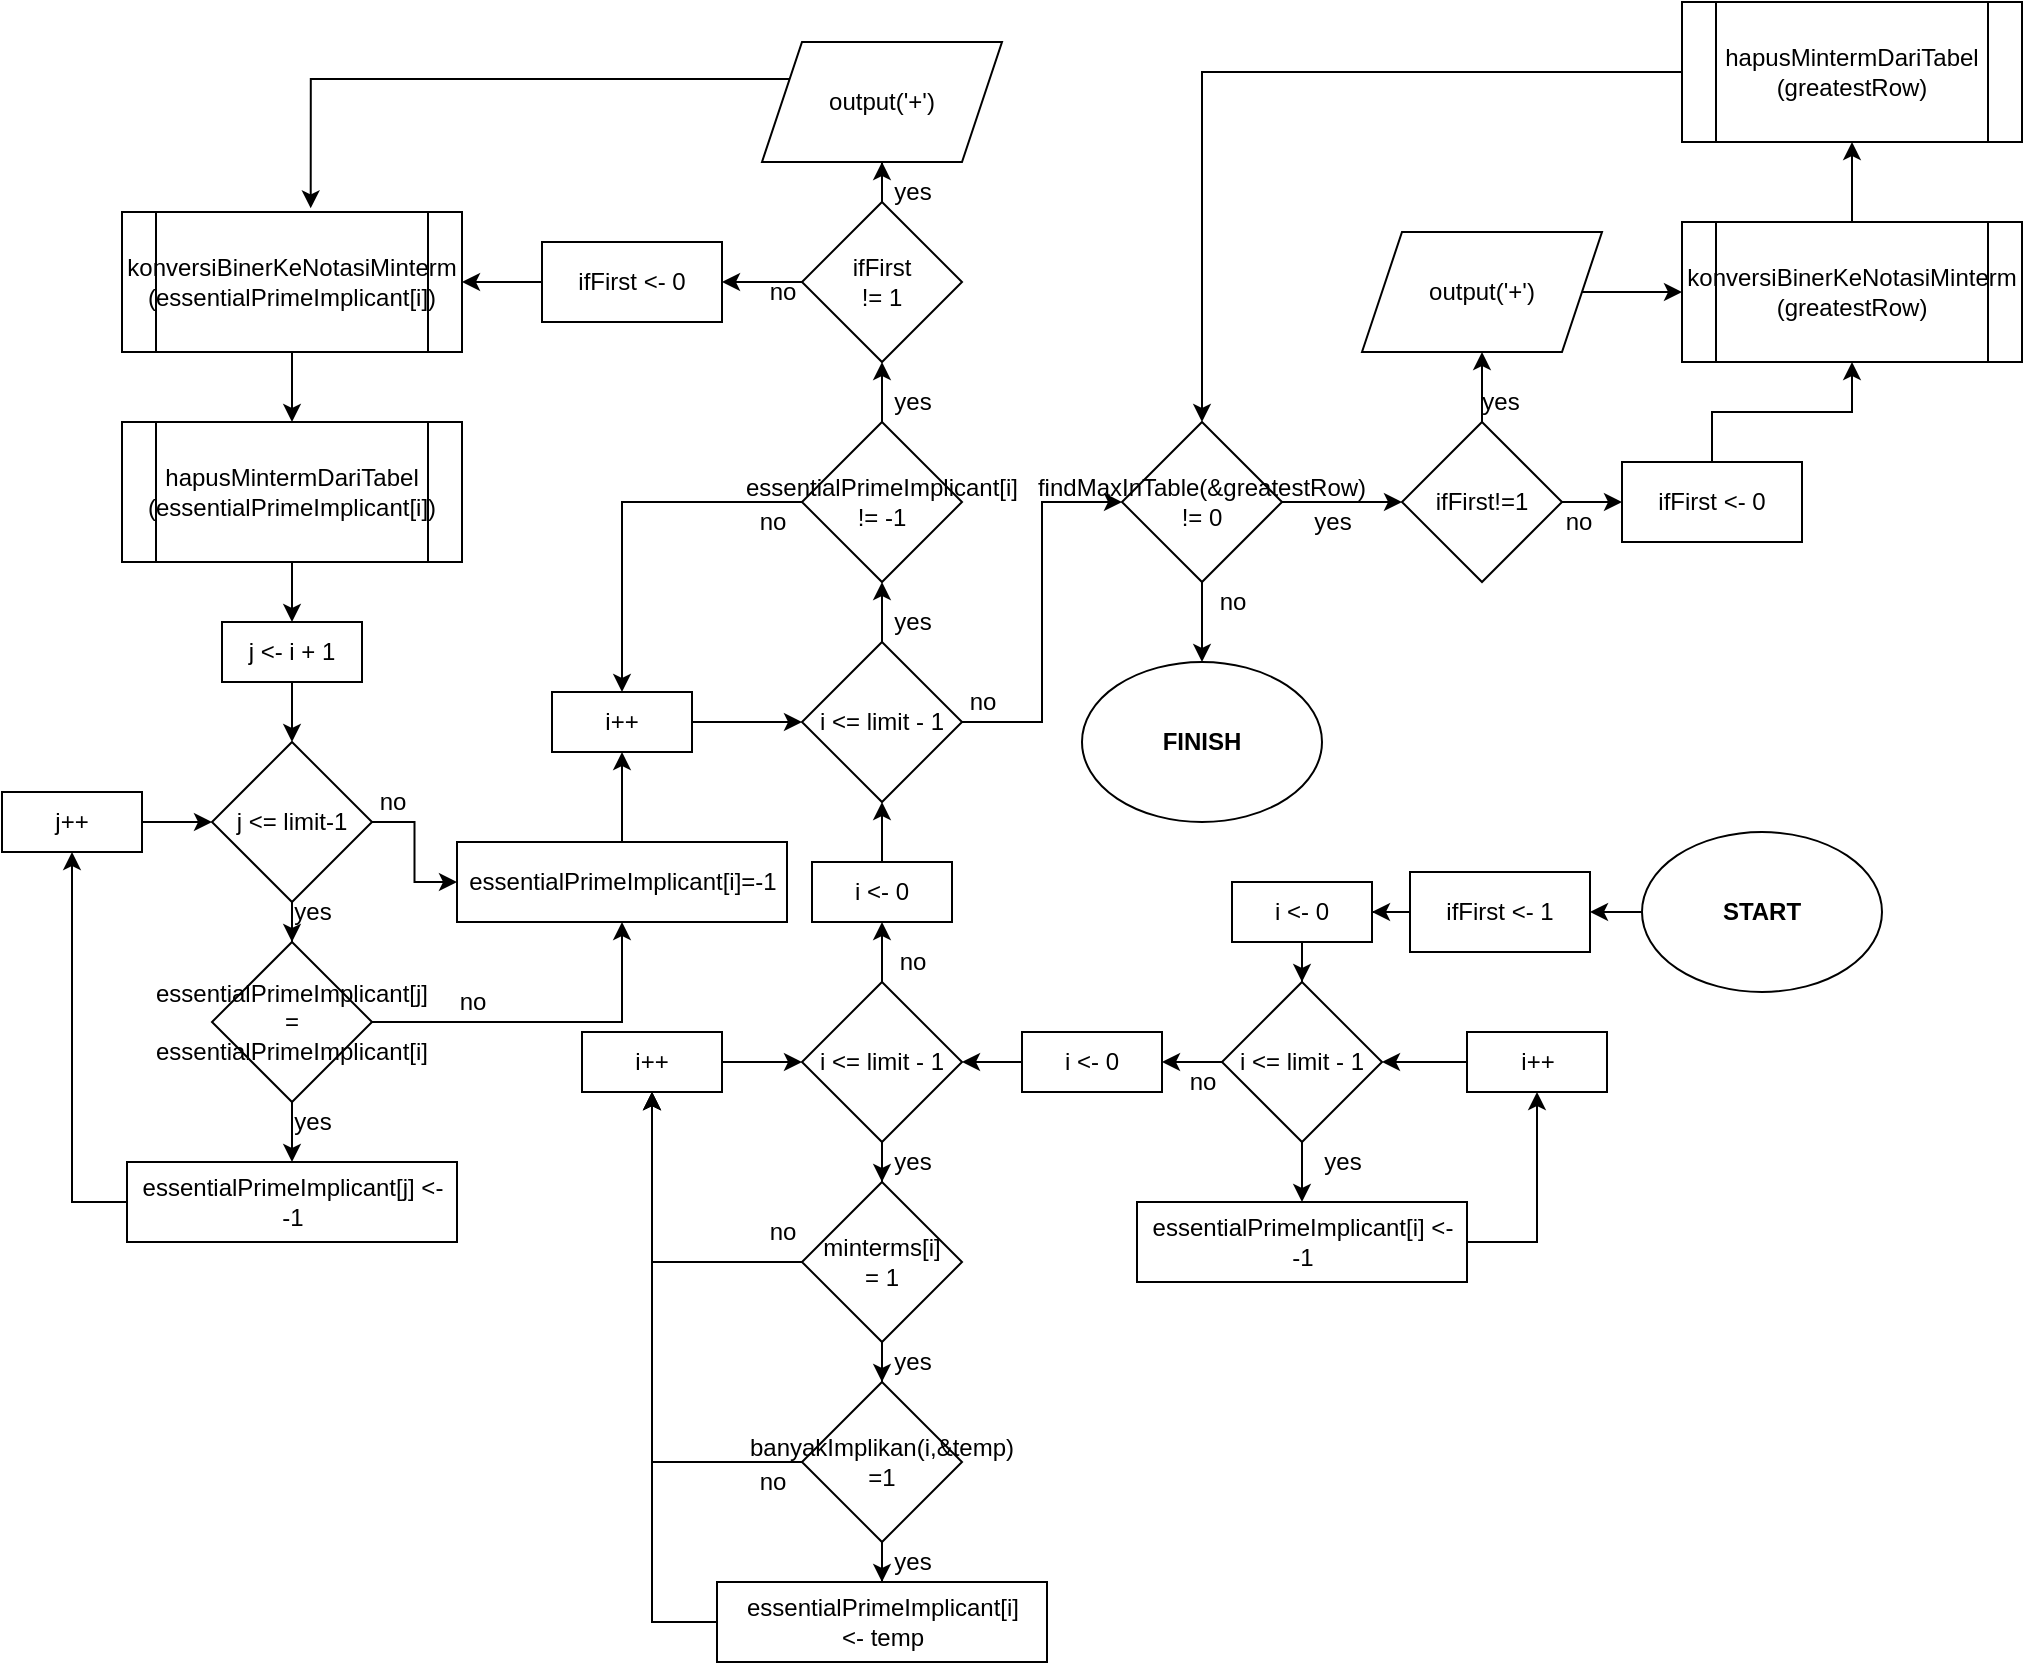 <mxfile version="14.1.5" type="device"><diagram id="EjU4gRokcNP1nJVu_x0v" name="Page-1"><mxGraphModel dx="1915" dy="1897" grid="1" gridSize="10" guides="1" tooltips="1" connect="1" arrows="1" fold="1" page="1" pageScale="1" pageWidth="827" pageHeight="1169" math="0" shadow="0"><root><mxCell id="0"/><mxCell id="1" parent="0"/><mxCell id="Sr1qnXB8FdAilmnTzPhN-32" value="" style="edgeStyle=orthogonalEdgeStyle;rounded=0;orthogonalLoop=1;jettySize=auto;html=1;" edge="1" parent="1" source="Sr1qnXB8FdAilmnTzPhN-2" target="Sr1qnXB8FdAilmnTzPhN-31"><mxGeometry relative="1" as="geometry"/></mxCell><mxCell id="Sr1qnXB8FdAilmnTzPhN-2" value="START" style="ellipse;whiteSpace=wrap;html=1;fontStyle=1" vertex="1" parent="1"><mxGeometry x="530" y="385" width="120" height="80" as="geometry"/></mxCell><mxCell id="Sr1qnXB8FdAilmnTzPhN-3" value="FINISH" style="ellipse;whiteSpace=wrap;html=1;fontStyle=1" vertex="1" parent="1"><mxGeometry x="250" y="300" width="120" height="80" as="geometry"/></mxCell><mxCell id="Sr1qnXB8FdAilmnTzPhN-34" value="" style="edgeStyle=orthogonalEdgeStyle;rounded=0;orthogonalLoop=1;jettySize=auto;html=1;" edge="1" parent="1" source="Sr1qnXB8FdAilmnTzPhN-31" target="Sr1qnXB8FdAilmnTzPhN-33"><mxGeometry relative="1" as="geometry"/></mxCell><mxCell id="Sr1qnXB8FdAilmnTzPhN-31" value="ifFirst &amp;lt;- 1" style="rounded=0;whiteSpace=wrap;html=1;" vertex="1" parent="1"><mxGeometry x="414" y="405" width="90" height="40" as="geometry"/></mxCell><mxCell id="Sr1qnXB8FdAilmnTzPhN-36" value="" style="edgeStyle=orthogonalEdgeStyle;rounded=0;orthogonalLoop=1;jettySize=auto;html=1;" edge="1" parent="1" source="Sr1qnXB8FdAilmnTzPhN-33" target="Sr1qnXB8FdAilmnTzPhN-35"><mxGeometry relative="1" as="geometry"/></mxCell><mxCell id="Sr1qnXB8FdAilmnTzPhN-33" value="i &amp;lt;- 0" style="rounded=0;whiteSpace=wrap;html=1;" vertex="1" parent="1"><mxGeometry x="325" y="410" width="70" height="30" as="geometry"/></mxCell><mxCell id="Sr1qnXB8FdAilmnTzPhN-39" value="" style="edgeStyle=orthogonalEdgeStyle;rounded=0;orthogonalLoop=1;jettySize=auto;html=1;" edge="1" parent="1" source="Sr1qnXB8FdAilmnTzPhN-35" target="Sr1qnXB8FdAilmnTzPhN-37"><mxGeometry relative="1" as="geometry"/></mxCell><mxCell id="Sr1qnXB8FdAilmnTzPhN-45" value="" style="edgeStyle=orthogonalEdgeStyle;rounded=0;orthogonalLoop=1;jettySize=auto;html=1;" edge="1" parent="1" source="Sr1qnXB8FdAilmnTzPhN-35" target="Sr1qnXB8FdAilmnTzPhN-44"><mxGeometry relative="1" as="geometry"/></mxCell><mxCell id="Sr1qnXB8FdAilmnTzPhN-35" value="i &amp;lt;= limit - 1" style="rhombus;whiteSpace=wrap;html=1;rounded=0;" vertex="1" parent="1"><mxGeometry x="320" y="460" width="80" height="80" as="geometry"/></mxCell><mxCell id="Sr1qnXB8FdAilmnTzPhN-41" style="edgeStyle=orthogonalEdgeStyle;rounded=0;orthogonalLoop=1;jettySize=auto;html=1;exitX=1;exitY=0.5;exitDx=0;exitDy=0;" edge="1" parent="1" source="Sr1qnXB8FdAilmnTzPhN-37" target="Sr1qnXB8FdAilmnTzPhN-40"><mxGeometry relative="1" as="geometry"/></mxCell><mxCell id="Sr1qnXB8FdAilmnTzPhN-37" value="essentialPrimeImplicant[i] &amp;lt;- -1" style="rounded=0;whiteSpace=wrap;html=1;" vertex="1" parent="1"><mxGeometry x="277.5" y="570" width="165" height="40" as="geometry"/></mxCell><mxCell id="Sr1qnXB8FdAilmnTzPhN-43" style="edgeStyle=orthogonalEdgeStyle;rounded=0;orthogonalLoop=1;jettySize=auto;html=1;exitX=0;exitY=0.5;exitDx=0;exitDy=0;entryX=1;entryY=0.5;entryDx=0;entryDy=0;" edge="1" parent="1" source="Sr1qnXB8FdAilmnTzPhN-40" target="Sr1qnXB8FdAilmnTzPhN-35"><mxGeometry relative="1" as="geometry"/></mxCell><mxCell id="Sr1qnXB8FdAilmnTzPhN-40" value="i++" style="rounded=0;whiteSpace=wrap;html=1;" vertex="1" parent="1"><mxGeometry x="442.5" y="485" width="70" height="30" as="geometry"/></mxCell><mxCell id="Sr1qnXB8FdAilmnTzPhN-47" value="" style="edgeStyle=orthogonalEdgeStyle;rounded=0;orthogonalLoop=1;jettySize=auto;html=1;" edge="1" parent="1" source="Sr1qnXB8FdAilmnTzPhN-44" target="Sr1qnXB8FdAilmnTzPhN-46"><mxGeometry relative="1" as="geometry"/></mxCell><mxCell id="Sr1qnXB8FdAilmnTzPhN-44" value="i &amp;lt;- 0" style="rounded=0;whiteSpace=wrap;html=1;" vertex="1" parent="1"><mxGeometry x="220" y="485" width="70" height="30" as="geometry"/></mxCell><mxCell id="Sr1qnXB8FdAilmnTzPhN-49" value="" style="edgeStyle=orthogonalEdgeStyle;rounded=0;orthogonalLoop=1;jettySize=auto;html=1;" edge="1" parent="1" source="Sr1qnXB8FdAilmnTzPhN-46" target="Sr1qnXB8FdAilmnTzPhN-48"><mxGeometry relative="1" as="geometry"/></mxCell><mxCell id="Sr1qnXB8FdAilmnTzPhN-61" value="" style="edgeStyle=orthogonalEdgeStyle;rounded=0;orthogonalLoop=1;jettySize=auto;html=1;" edge="1" parent="1" source="Sr1qnXB8FdAilmnTzPhN-46" target="Sr1qnXB8FdAilmnTzPhN-59"><mxGeometry relative="1" as="geometry"/></mxCell><mxCell id="Sr1qnXB8FdAilmnTzPhN-46" value="i &amp;lt;= limit - 1" style="rhombus;whiteSpace=wrap;html=1;rounded=0;" vertex="1" parent="1"><mxGeometry x="110" y="460" width="80" height="80" as="geometry"/></mxCell><mxCell id="Sr1qnXB8FdAilmnTzPhN-51" value="" style="edgeStyle=orthogonalEdgeStyle;rounded=0;orthogonalLoop=1;jettySize=auto;html=1;" edge="1" parent="1" source="Sr1qnXB8FdAilmnTzPhN-48" target="Sr1qnXB8FdAilmnTzPhN-50"><mxGeometry relative="1" as="geometry"/></mxCell><mxCell id="Sr1qnXB8FdAilmnTzPhN-57" style="edgeStyle=orthogonalEdgeStyle;rounded=0;orthogonalLoop=1;jettySize=auto;html=1;exitX=0;exitY=0.5;exitDx=0;exitDy=0;" edge="1" parent="1" source="Sr1qnXB8FdAilmnTzPhN-48" target="Sr1qnXB8FdAilmnTzPhN-54"><mxGeometry relative="1" as="geometry"/></mxCell><mxCell id="Sr1qnXB8FdAilmnTzPhN-48" value="minterms[i]&lt;br&gt;= 1" style="rhombus;whiteSpace=wrap;html=1;rounded=0;" vertex="1" parent="1"><mxGeometry x="110" y="560" width="80" height="80" as="geometry"/></mxCell><mxCell id="Sr1qnXB8FdAilmnTzPhN-53" value="" style="edgeStyle=orthogonalEdgeStyle;rounded=0;orthogonalLoop=1;jettySize=auto;html=1;" edge="1" parent="1" source="Sr1qnXB8FdAilmnTzPhN-50" target="Sr1qnXB8FdAilmnTzPhN-52"><mxGeometry relative="1" as="geometry"/></mxCell><mxCell id="Sr1qnXB8FdAilmnTzPhN-58" style="edgeStyle=orthogonalEdgeStyle;rounded=0;orthogonalLoop=1;jettySize=auto;html=1;exitX=0;exitY=0.5;exitDx=0;exitDy=0;entryX=0.5;entryY=1;entryDx=0;entryDy=0;" edge="1" parent="1" source="Sr1qnXB8FdAilmnTzPhN-50" target="Sr1qnXB8FdAilmnTzPhN-54"><mxGeometry relative="1" as="geometry"/></mxCell><mxCell id="Sr1qnXB8FdAilmnTzPhN-50" value="banyakImplikan(i,&amp;amp;temp)&lt;br&gt;=1" style="rhombus;whiteSpace=wrap;html=1;rounded=0;" vertex="1" parent="1"><mxGeometry x="110" y="660" width="80" height="80" as="geometry"/></mxCell><mxCell id="Sr1qnXB8FdAilmnTzPhN-56" style="edgeStyle=orthogonalEdgeStyle;rounded=0;orthogonalLoop=1;jettySize=auto;html=1;exitX=0;exitY=0.5;exitDx=0;exitDy=0;" edge="1" parent="1" source="Sr1qnXB8FdAilmnTzPhN-52" target="Sr1qnXB8FdAilmnTzPhN-54"><mxGeometry relative="1" as="geometry"/></mxCell><mxCell id="Sr1qnXB8FdAilmnTzPhN-52" value="essentialPrimeImplicant[i]&lt;br&gt;&amp;lt;- temp" style="rounded=0;whiteSpace=wrap;html=1;" vertex="1" parent="1"><mxGeometry x="67.5" y="760" width="165" height="40" as="geometry"/></mxCell><mxCell id="Sr1qnXB8FdAilmnTzPhN-55" value="" style="edgeStyle=orthogonalEdgeStyle;rounded=0;orthogonalLoop=1;jettySize=auto;html=1;" edge="1" parent="1" source="Sr1qnXB8FdAilmnTzPhN-54" target="Sr1qnXB8FdAilmnTzPhN-46"><mxGeometry relative="1" as="geometry"/></mxCell><mxCell id="Sr1qnXB8FdAilmnTzPhN-54" value="i++" style="rounded=0;whiteSpace=wrap;html=1;" vertex="1" parent="1"><mxGeometry y="485" width="70" height="30" as="geometry"/></mxCell><mxCell id="Sr1qnXB8FdAilmnTzPhN-66" value="" style="edgeStyle=orthogonalEdgeStyle;rounded=0;orthogonalLoop=1;jettySize=auto;html=1;" edge="1" parent="1" source="Sr1qnXB8FdAilmnTzPhN-59" target="Sr1qnXB8FdAilmnTzPhN-65"><mxGeometry relative="1" as="geometry"/></mxCell><mxCell id="Sr1qnXB8FdAilmnTzPhN-59" value="i &amp;lt;- 0" style="rounded=0;whiteSpace=wrap;html=1;" vertex="1" parent="1"><mxGeometry x="115" y="400" width="70" height="30" as="geometry"/></mxCell><mxCell id="Sr1qnXB8FdAilmnTzPhN-69" value="" style="edgeStyle=orthogonalEdgeStyle;rounded=0;orthogonalLoop=1;jettySize=auto;html=1;" edge="1" parent="1" source="Sr1qnXB8FdAilmnTzPhN-64" target="Sr1qnXB8FdAilmnTzPhN-68"><mxGeometry relative="1" as="geometry"/></mxCell><mxCell id="Sr1qnXB8FdAilmnTzPhN-97" style="edgeStyle=orthogonalEdgeStyle;rounded=0;orthogonalLoop=1;jettySize=auto;html=1;exitX=0;exitY=0.5;exitDx=0;exitDy=0;entryX=0.5;entryY=0;entryDx=0;entryDy=0;" edge="1" parent="1" source="Sr1qnXB8FdAilmnTzPhN-64" target="Sr1qnXB8FdAilmnTzPhN-93"><mxGeometry relative="1" as="geometry"/></mxCell><mxCell id="Sr1qnXB8FdAilmnTzPhN-64" value="essentialPrimeImplicant[i]&lt;br&gt;!= -1" style="rhombus;whiteSpace=wrap;html=1;rounded=0;" vertex="1" parent="1"><mxGeometry x="110" y="180" width="80" height="80" as="geometry"/></mxCell><mxCell id="Sr1qnXB8FdAilmnTzPhN-67" value="" style="edgeStyle=orthogonalEdgeStyle;rounded=0;orthogonalLoop=1;jettySize=auto;html=1;" edge="1" parent="1" source="Sr1qnXB8FdAilmnTzPhN-65" target="Sr1qnXB8FdAilmnTzPhN-64"><mxGeometry relative="1" as="geometry"/></mxCell><mxCell id="Sr1qnXB8FdAilmnTzPhN-128" style="edgeStyle=orthogonalEdgeStyle;rounded=0;orthogonalLoop=1;jettySize=auto;html=1;exitX=1;exitY=0.5;exitDx=0;exitDy=0;entryX=0;entryY=0.5;entryDx=0;entryDy=0;" edge="1" parent="1" source="Sr1qnXB8FdAilmnTzPhN-65" target="Sr1qnXB8FdAilmnTzPhN-98"><mxGeometry relative="1" as="geometry"/></mxCell><mxCell id="Sr1qnXB8FdAilmnTzPhN-65" value="i &amp;lt;= limit - 1" style="rhombus;whiteSpace=wrap;html=1;rounded=0;" vertex="1" parent="1"><mxGeometry x="110" y="290" width="80" height="80" as="geometry"/></mxCell><mxCell id="Sr1qnXB8FdAilmnTzPhN-71" value="" style="edgeStyle=orthogonalEdgeStyle;rounded=0;orthogonalLoop=1;jettySize=auto;html=1;" edge="1" parent="1" source="Sr1qnXB8FdAilmnTzPhN-68" target="Sr1qnXB8FdAilmnTzPhN-70"><mxGeometry relative="1" as="geometry"/></mxCell><mxCell id="Sr1qnXB8FdAilmnTzPhN-73" value="" style="edgeStyle=orthogonalEdgeStyle;rounded=0;orthogonalLoop=1;jettySize=auto;html=1;" edge="1" parent="1" source="Sr1qnXB8FdAilmnTzPhN-68" target="Sr1qnXB8FdAilmnTzPhN-72"><mxGeometry relative="1" as="geometry"/></mxCell><mxCell id="Sr1qnXB8FdAilmnTzPhN-68" value="ifFirst&lt;br&gt;!= 1" style="rhombus;whiteSpace=wrap;html=1;rounded=0;" vertex="1" parent="1"><mxGeometry x="110" y="70" width="80" height="80" as="geometry"/></mxCell><mxCell id="Sr1qnXB8FdAilmnTzPhN-76" style="edgeStyle=orthogonalEdgeStyle;rounded=0;orthogonalLoop=1;jettySize=auto;html=1;exitX=0;exitY=0.25;exitDx=0;exitDy=0;entryX=0.555;entryY=-0.026;entryDx=0;entryDy=0;entryPerimeter=0;" edge="1" parent="1" source="Sr1qnXB8FdAilmnTzPhN-70" target="Sr1qnXB8FdAilmnTzPhN-74"><mxGeometry relative="1" as="geometry"/></mxCell><mxCell id="Sr1qnXB8FdAilmnTzPhN-70" value="output('+')" style="shape=parallelogram;perimeter=parallelogramPerimeter;whiteSpace=wrap;html=1;fixedSize=1;" vertex="1" parent="1"><mxGeometry x="90" y="-10" width="120" height="60" as="geometry"/></mxCell><mxCell id="Sr1qnXB8FdAilmnTzPhN-75" value="" style="edgeStyle=orthogonalEdgeStyle;rounded=0;orthogonalLoop=1;jettySize=auto;html=1;" edge="1" parent="1" source="Sr1qnXB8FdAilmnTzPhN-72" target="Sr1qnXB8FdAilmnTzPhN-74"><mxGeometry relative="1" as="geometry"/></mxCell><mxCell id="Sr1qnXB8FdAilmnTzPhN-72" value="ifFirst &amp;lt;- 0" style="rounded=0;whiteSpace=wrap;html=1;" vertex="1" parent="1"><mxGeometry x="-20" y="90" width="90" height="40" as="geometry"/></mxCell><mxCell id="Sr1qnXB8FdAilmnTzPhN-78" value="" style="edgeStyle=orthogonalEdgeStyle;rounded=0;orthogonalLoop=1;jettySize=auto;html=1;" edge="1" parent="1" source="Sr1qnXB8FdAilmnTzPhN-74" target="Sr1qnXB8FdAilmnTzPhN-77"><mxGeometry relative="1" as="geometry"/></mxCell><mxCell id="Sr1qnXB8FdAilmnTzPhN-74" value="konversiBinerKeNotasiMinterm&lt;br&gt;(essentialPrimeImplicant[i])" style="shape=process;whiteSpace=wrap;html=1;backgroundOutline=1;" vertex="1" parent="1"><mxGeometry x="-230" y="75" width="170" height="70" as="geometry"/></mxCell><mxCell id="Sr1qnXB8FdAilmnTzPhN-80" value="" style="edgeStyle=orthogonalEdgeStyle;rounded=0;orthogonalLoop=1;jettySize=auto;html=1;" edge="1" parent="1" source="Sr1qnXB8FdAilmnTzPhN-77" target="Sr1qnXB8FdAilmnTzPhN-79"><mxGeometry relative="1" as="geometry"/></mxCell><mxCell id="Sr1qnXB8FdAilmnTzPhN-77" value="hapusMintermDariTabel&lt;br&gt;(essentialPrimeImplicant[i])" style="shape=process;whiteSpace=wrap;html=1;backgroundOutline=1;" vertex="1" parent="1"><mxGeometry x="-230" y="180" width="170" height="70" as="geometry"/></mxCell><mxCell id="Sr1qnXB8FdAilmnTzPhN-82" value="" style="edgeStyle=orthogonalEdgeStyle;rounded=0;orthogonalLoop=1;jettySize=auto;html=1;" edge="1" parent="1" source="Sr1qnXB8FdAilmnTzPhN-79" target="Sr1qnXB8FdAilmnTzPhN-81"><mxGeometry relative="1" as="geometry"/></mxCell><mxCell id="Sr1qnXB8FdAilmnTzPhN-79" value="j &amp;lt;- i + 1" style="rounded=0;whiteSpace=wrap;html=1;" vertex="1" parent="1"><mxGeometry x="-180" y="280" width="70" height="30" as="geometry"/></mxCell><mxCell id="Sr1qnXB8FdAilmnTzPhN-84" value="" style="edgeStyle=orthogonalEdgeStyle;rounded=0;orthogonalLoop=1;jettySize=auto;html=1;" edge="1" parent="1" source="Sr1qnXB8FdAilmnTzPhN-81" target="Sr1qnXB8FdAilmnTzPhN-83"><mxGeometry relative="1" as="geometry"/></mxCell><mxCell id="Sr1qnXB8FdAilmnTzPhN-91" value="" style="edgeStyle=orthogonalEdgeStyle;rounded=0;orthogonalLoop=1;jettySize=auto;html=1;" edge="1" parent="1" source="Sr1qnXB8FdAilmnTzPhN-81" target="Sr1qnXB8FdAilmnTzPhN-90"><mxGeometry relative="1" as="geometry"/></mxCell><mxCell id="Sr1qnXB8FdAilmnTzPhN-81" value="j &amp;lt;= limit-1" style="rhombus;whiteSpace=wrap;html=1;rounded=0;" vertex="1" parent="1"><mxGeometry x="-185" y="340" width="80" height="80" as="geometry"/></mxCell><mxCell id="Sr1qnXB8FdAilmnTzPhN-86" value="" style="edgeStyle=orthogonalEdgeStyle;rounded=0;orthogonalLoop=1;jettySize=auto;html=1;" edge="1" parent="1" source="Sr1qnXB8FdAilmnTzPhN-83" target="Sr1qnXB8FdAilmnTzPhN-85"><mxGeometry relative="1" as="geometry"/></mxCell><mxCell id="Sr1qnXB8FdAilmnTzPhN-133" style="edgeStyle=orthogonalEdgeStyle;rounded=0;orthogonalLoop=1;jettySize=auto;html=1;exitX=1;exitY=0.5;exitDx=0;exitDy=0;entryX=0.5;entryY=1;entryDx=0;entryDy=0;" edge="1" parent="1" source="Sr1qnXB8FdAilmnTzPhN-83" target="Sr1qnXB8FdAilmnTzPhN-90"><mxGeometry relative="1" as="geometry"/></mxCell><mxCell id="Sr1qnXB8FdAilmnTzPhN-83" value="essentialPrimeImplicant[j]&lt;br&gt;=&lt;br&gt;essentialPrimeImplicant[i]" style="rhombus;whiteSpace=wrap;html=1;rounded=0;" vertex="1" parent="1"><mxGeometry x="-185" y="440" width="80" height="80" as="geometry"/></mxCell><mxCell id="Sr1qnXB8FdAilmnTzPhN-89" style="edgeStyle=orthogonalEdgeStyle;rounded=0;orthogonalLoop=1;jettySize=auto;html=1;exitX=0;exitY=0.5;exitDx=0;exitDy=0;entryX=0.5;entryY=1;entryDx=0;entryDy=0;" edge="1" parent="1" source="Sr1qnXB8FdAilmnTzPhN-85" target="Sr1qnXB8FdAilmnTzPhN-87"><mxGeometry relative="1" as="geometry"><Array as="points"><mxPoint x="-255" y="570"/></Array></mxGeometry></mxCell><mxCell id="Sr1qnXB8FdAilmnTzPhN-85" value="essentialPrimeImplicant[j] &amp;lt;- -1" style="rounded=0;whiteSpace=wrap;html=1;" vertex="1" parent="1"><mxGeometry x="-227.5" y="550" width="165" height="40" as="geometry"/></mxCell><mxCell id="Sr1qnXB8FdAilmnTzPhN-88" value="" style="edgeStyle=orthogonalEdgeStyle;rounded=0;orthogonalLoop=1;jettySize=auto;html=1;" edge="1" parent="1" source="Sr1qnXB8FdAilmnTzPhN-87" target="Sr1qnXB8FdAilmnTzPhN-81"><mxGeometry relative="1" as="geometry"/></mxCell><mxCell id="Sr1qnXB8FdAilmnTzPhN-87" value="j++" style="rounded=0;whiteSpace=wrap;html=1;" vertex="1" parent="1"><mxGeometry x="-290" y="365" width="70" height="30" as="geometry"/></mxCell><mxCell id="Sr1qnXB8FdAilmnTzPhN-96" style="edgeStyle=orthogonalEdgeStyle;rounded=0;orthogonalLoop=1;jettySize=auto;html=1;exitX=0.5;exitY=0;exitDx=0;exitDy=0;" edge="1" parent="1" source="Sr1qnXB8FdAilmnTzPhN-90" target="Sr1qnXB8FdAilmnTzPhN-93"><mxGeometry relative="1" as="geometry"/></mxCell><mxCell id="Sr1qnXB8FdAilmnTzPhN-90" value="essentialPrimeImplicant[i]=-1" style="rounded=0;whiteSpace=wrap;html=1;" vertex="1" parent="1"><mxGeometry x="-62.5" y="390" width="165" height="40" as="geometry"/></mxCell><mxCell id="Sr1qnXB8FdAilmnTzPhN-94" value="" style="edgeStyle=orthogonalEdgeStyle;rounded=0;orthogonalLoop=1;jettySize=auto;html=1;" edge="1" parent="1" source="Sr1qnXB8FdAilmnTzPhN-93" target="Sr1qnXB8FdAilmnTzPhN-65"><mxGeometry relative="1" as="geometry"/></mxCell><mxCell id="Sr1qnXB8FdAilmnTzPhN-93" value="i++" style="rounded=0;whiteSpace=wrap;html=1;" vertex="1" parent="1"><mxGeometry x="-15" y="315" width="70" height="30" as="geometry"/></mxCell><mxCell id="Sr1qnXB8FdAilmnTzPhN-101" value="" style="edgeStyle=orthogonalEdgeStyle;rounded=0;orthogonalLoop=1;jettySize=auto;html=1;" edge="1" parent="1" source="Sr1qnXB8FdAilmnTzPhN-98" target="Sr1qnXB8FdAilmnTzPhN-100"><mxGeometry relative="1" as="geometry"/></mxCell><mxCell id="Sr1qnXB8FdAilmnTzPhN-112" value="" style="edgeStyle=orthogonalEdgeStyle;rounded=0;orthogonalLoop=1;jettySize=auto;html=1;" edge="1" parent="1" source="Sr1qnXB8FdAilmnTzPhN-98" target="Sr1qnXB8FdAilmnTzPhN-3"><mxGeometry relative="1" as="geometry"/></mxCell><mxCell id="Sr1qnXB8FdAilmnTzPhN-98" value="findMaxInTable(&amp;amp;greatestRow)&lt;br&gt;!= 0" style="rhombus;whiteSpace=wrap;html=1;rounded=0;" vertex="1" parent="1"><mxGeometry x="270" y="180" width="80" height="80" as="geometry"/></mxCell><mxCell id="Sr1qnXB8FdAilmnTzPhN-103" value="" style="edgeStyle=orthogonalEdgeStyle;rounded=0;orthogonalLoop=1;jettySize=auto;html=1;" edge="1" parent="1" source="Sr1qnXB8FdAilmnTzPhN-100" target="Sr1qnXB8FdAilmnTzPhN-102"><mxGeometry relative="1" as="geometry"/></mxCell><mxCell id="Sr1qnXB8FdAilmnTzPhN-105" value="" style="edgeStyle=orthogonalEdgeStyle;rounded=0;orthogonalLoop=1;jettySize=auto;html=1;" edge="1" parent="1" source="Sr1qnXB8FdAilmnTzPhN-100" target="Sr1qnXB8FdAilmnTzPhN-104"><mxGeometry relative="1" as="geometry"/></mxCell><mxCell id="Sr1qnXB8FdAilmnTzPhN-100" value="ifFirst!=1" style="rhombus;whiteSpace=wrap;html=1;rounded=0;" vertex="1" parent="1"><mxGeometry x="410" y="180" width="80" height="80" as="geometry"/></mxCell><mxCell id="Sr1qnXB8FdAilmnTzPhN-107" value="" style="edgeStyle=orthogonalEdgeStyle;rounded=0;orthogonalLoop=1;jettySize=auto;html=1;" edge="1" parent="1" source="Sr1qnXB8FdAilmnTzPhN-102" target="Sr1qnXB8FdAilmnTzPhN-106"><mxGeometry relative="1" as="geometry"/></mxCell><mxCell id="Sr1qnXB8FdAilmnTzPhN-102" value="output('+')" style="shape=parallelogram;perimeter=parallelogramPerimeter;whiteSpace=wrap;html=1;fixedSize=1;" vertex="1" parent="1"><mxGeometry x="390" y="85" width="120" height="60" as="geometry"/></mxCell><mxCell id="Sr1qnXB8FdAilmnTzPhN-108" value="" style="edgeStyle=orthogonalEdgeStyle;rounded=0;orthogonalLoop=1;jettySize=auto;html=1;" edge="1" parent="1" source="Sr1qnXB8FdAilmnTzPhN-104" target="Sr1qnXB8FdAilmnTzPhN-106"><mxGeometry relative="1" as="geometry"/></mxCell><mxCell id="Sr1qnXB8FdAilmnTzPhN-104" value="ifFirst &amp;lt;- 0" style="rounded=0;whiteSpace=wrap;html=1;" vertex="1" parent="1"><mxGeometry x="520" y="200" width="90" height="40" as="geometry"/></mxCell><mxCell id="Sr1qnXB8FdAilmnTzPhN-110" value="" style="edgeStyle=orthogonalEdgeStyle;rounded=0;orthogonalLoop=1;jettySize=auto;html=1;" edge="1" parent="1" source="Sr1qnXB8FdAilmnTzPhN-106" target="Sr1qnXB8FdAilmnTzPhN-109"><mxGeometry relative="1" as="geometry"/></mxCell><mxCell id="Sr1qnXB8FdAilmnTzPhN-106" value="konversiBinerKeNotasiMinterm&lt;br&gt;(greatestRow)" style="shape=process;whiteSpace=wrap;html=1;backgroundOutline=1;" vertex="1" parent="1"><mxGeometry x="550" y="80" width="170" height="70" as="geometry"/></mxCell><mxCell id="Sr1qnXB8FdAilmnTzPhN-111" style="edgeStyle=orthogonalEdgeStyle;rounded=0;orthogonalLoop=1;jettySize=auto;html=1;exitX=0;exitY=0.5;exitDx=0;exitDy=0;entryX=0.5;entryY=0;entryDx=0;entryDy=0;" edge="1" parent="1" source="Sr1qnXB8FdAilmnTzPhN-109" target="Sr1qnXB8FdAilmnTzPhN-98"><mxGeometry relative="1" as="geometry"/></mxCell><mxCell id="Sr1qnXB8FdAilmnTzPhN-109" value="hapusMintermDariTabel&lt;br&gt;(greatestRow)" style="shape=process;whiteSpace=wrap;html=1;backgroundOutline=1;" vertex="1" parent="1"><mxGeometry x="550" y="-30" width="170" height="70" as="geometry"/></mxCell><mxCell id="Sr1qnXB8FdAilmnTzPhN-113" value="yes" style="text;html=1;align=center;verticalAlign=middle;resizable=0;points=[];autosize=1;" vertex="1" parent="1"><mxGeometry x="365" y="540" width="30" height="20" as="geometry"/></mxCell><mxCell id="Sr1qnXB8FdAilmnTzPhN-114" value="no" style="text;html=1;align=center;verticalAlign=middle;resizable=0;points=[];autosize=1;" vertex="1" parent="1"><mxGeometry x="295" y="500" width="30" height="20" as="geometry"/></mxCell><mxCell id="Sr1qnXB8FdAilmnTzPhN-115" value="yes" style="text;html=1;align=center;verticalAlign=middle;resizable=0;points=[];autosize=1;" vertex="1" parent="1"><mxGeometry x="150" y="540" width="30" height="20" as="geometry"/></mxCell><mxCell id="Sr1qnXB8FdAilmnTzPhN-116" value="yes" style="text;html=1;align=center;verticalAlign=middle;resizable=0;points=[];autosize=1;" vertex="1" parent="1"><mxGeometry x="150" y="640" width="30" height="20" as="geometry"/></mxCell><mxCell id="Sr1qnXB8FdAilmnTzPhN-117" value="yes" style="text;html=1;align=center;verticalAlign=middle;resizable=0;points=[];autosize=1;" vertex="1" parent="1"><mxGeometry x="150" y="740" width="30" height="20" as="geometry"/></mxCell><mxCell id="Sr1qnXB8FdAilmnTzPhN-118" value="no" style="text;html=1;align=center;verticalAlign=middle;resizable=0;points=[];autosize=1;" vertex="1" parent="1"><mxGeometry x="85" y="575" width="30" height="20" as="geometry"/></mxCell><mxCell id="Sr1qnXB8FdAilmnTzPhN-119" value="no" style="text;html=1;align=center;verticalAlign=middle;resizable=0;points=[];autosize=1;" vertex="1" parent="1"><mxGeometry x="150" y="440" width="30" height="20" as="geometry"/></mxCell><mxCell id="Sr1qnXB8FdAilmnTzPhN-120" value="no" style="text;html=1;align=center;verticalAlign=middle;resizable=0;points=[];autosize=1;" vertex="1" parent="1"><mxGeometry x="80" y="700" width="30" height="20" as="geometry"/></mxCell><mxCell id="Sr1qnXB8FdAilmnTzPhN-121" value="yes" style="text;html=1;align=center;verticalAlign=middle;resizable=0;points=[];autosize=1;" vertex="1" parent="1"><mxGeometry x="150" y="270" width="30" height="20" as="geometry"/></mxCell><mxCell id="Sr1qnXB8FdAilmnTzPhN-122" value="yes" style="text;html=1;align=center;verticalAlign=middle;resizable=0;points=[];autosize=1;" vertex="1" parent="1"><mxGeometry x="150" y="160" width="30" height="20" as="geometry"/></mxCell><mxCell id="Sr1qnXB8FdAilmnTzPhN-123" value="yes" style="text;html=1;align=center;verticalAlign=middle;resizable=0;points=[];autosize=1;" vertex="1" parent="1"><mxGeometry x="150" y="55" width="30" height="20" as="geometry"/></mxCell><mxCell id="Sr1qnXB8FdAilmnTzPhN-124" value="no" style="text;html=1;align=center;verticalAlign=middle;resizable=0;points=[];autosize=1;" vertex="1" parent="1"><mxGeometry x="80" y="220" width="30" height="20" as="geometry"/></mxCell><mxCell id="Sr1qnXB8FdAilmnTzPhN-125" value="no" style="text;html=1;align=center;verticalAlign=middle;resizable=0;points=[];autosize=1;" vertex="1" parent="1"><mxGeometry x="85" y="105" width="30" height="20" as="geometry"/></mxCell><mxCell id="Sr1qnXB8FdAilmnTzPhN-129" value="no" style="text;html=1;align=center;verticalAlign=middle;resizable=0;points=[];autosize=1;" vertex="1" parent="1"><mxGeometry x="185" y="310" width="30" height="20" as="geometry"/></mxCell><mxCell id="Sr1qnXB8FdAilmnTzPhN-130" value="yes" style="text;html=1;align=center;verticalAlign=middle;resizable=0;points=[];autosize=1;" vertex="1" parent="1"><mxGeometry x="-150" y="415" width="30" height="20" as="geometry"/></mxCell><mxCell id="Sr1qnXB8FdAilmnTzPhN-131" value="yes" style="text;html=1;align=center;verticalAlign=middle;resizable=0;points=[];autosize=1;" vertex="1" parent="1"><mxGeometry x="-150" y="520" width="30" height="20" as="geometry"/></mxCell><mxCell id="Sr1qnXB8FdAilmnTzPhN-132" value="no" style="text;html=1;align=center;verticalAlign=middle;resizable=0;points=[];autosize=1;" vertex="1" parent="1"><mxGeometry x="-110" y="360" width="30" height="20" as="geometry"/></mxCell><mxCell id="Sr1qnXB8FdAilmnTzPhN-134" value="no" style="text;html=1;align=center;verticalAlign=middle;resizable=0;points=[];autosize=1;" vertex="1" parent="1"><mxGeometry x="-70" y="460" width="30" height="20" as="geometry"/></mxCell><mxCell id="Sr1qnXB8FdAilmnTzPhN-136" value="yes" style="text;html=1;align=center;verticalAlign=middle;resizable=0;points=[];autosize=1;" vertex="1" parent="1"><mxGeometry x="360" y="220" width="30" height="20" as="geometry"/></mxCell><mxCell id="Sr1qnXB8FdAilmnTzPhN-137" value="no" style="text;html=1;align=center;verticalAlign=middle;resizable=0;points=[];autosize=1;" vertex="1" parent="1"><mxGeometry x="310" y="260" width="30" height="20" as="geometry"/></mxCell><mxCell id="Sr1qnXB8FdAilmnTzPhN-138" value="yes" style="text;html=1;align=center;verticalAlign=middle;resizable=0;points=[];autosize=1;" vertex="1" parent="1"><mxGeometry x="444" y="160" width="30" height="20" as="geometry"/></mxCell><mxCell id="Sr1qnXB8FdAilmnTzPhN-139" value="no" style="text;html=1;align=center;verticalAlign=middle;resizable=0;points=[];autosize=1;" vertex="1" parent="1"><mxGeometry x="482.5" y="220" width="30" height="20" as="geometry"/></mxCell></root></mxGraphModel></diagram></mxfile>